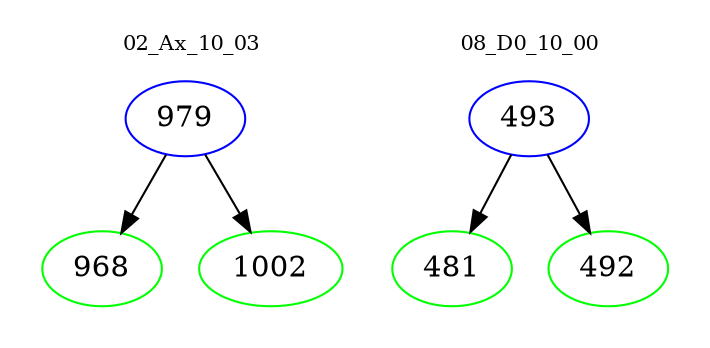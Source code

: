 digraph{
subgraph cluster_0 {
color = white
label = "02_Ax_10_03";
fontsize=10;
T0_979 [label="979", color="blue"]
T0_979 -> T0_968 [color="black"]
T0_968 [label="968", color="green"]
T0_979 -> T0_1002 [color="black"]
T0_1002 [label="1002", color="green"]
}
subgraph cluster_1 {
color = white
label = "08_D0_10_00";
fontsize=10;
T1_493 [label="493", color="blue"]
T1_493 -> T1_481 [color="black"]
T1_481 [label="481", color="green"]
T1_493 -> T1_492 [color="black"]
T1_492 [label="492", color="green"]
}
}
